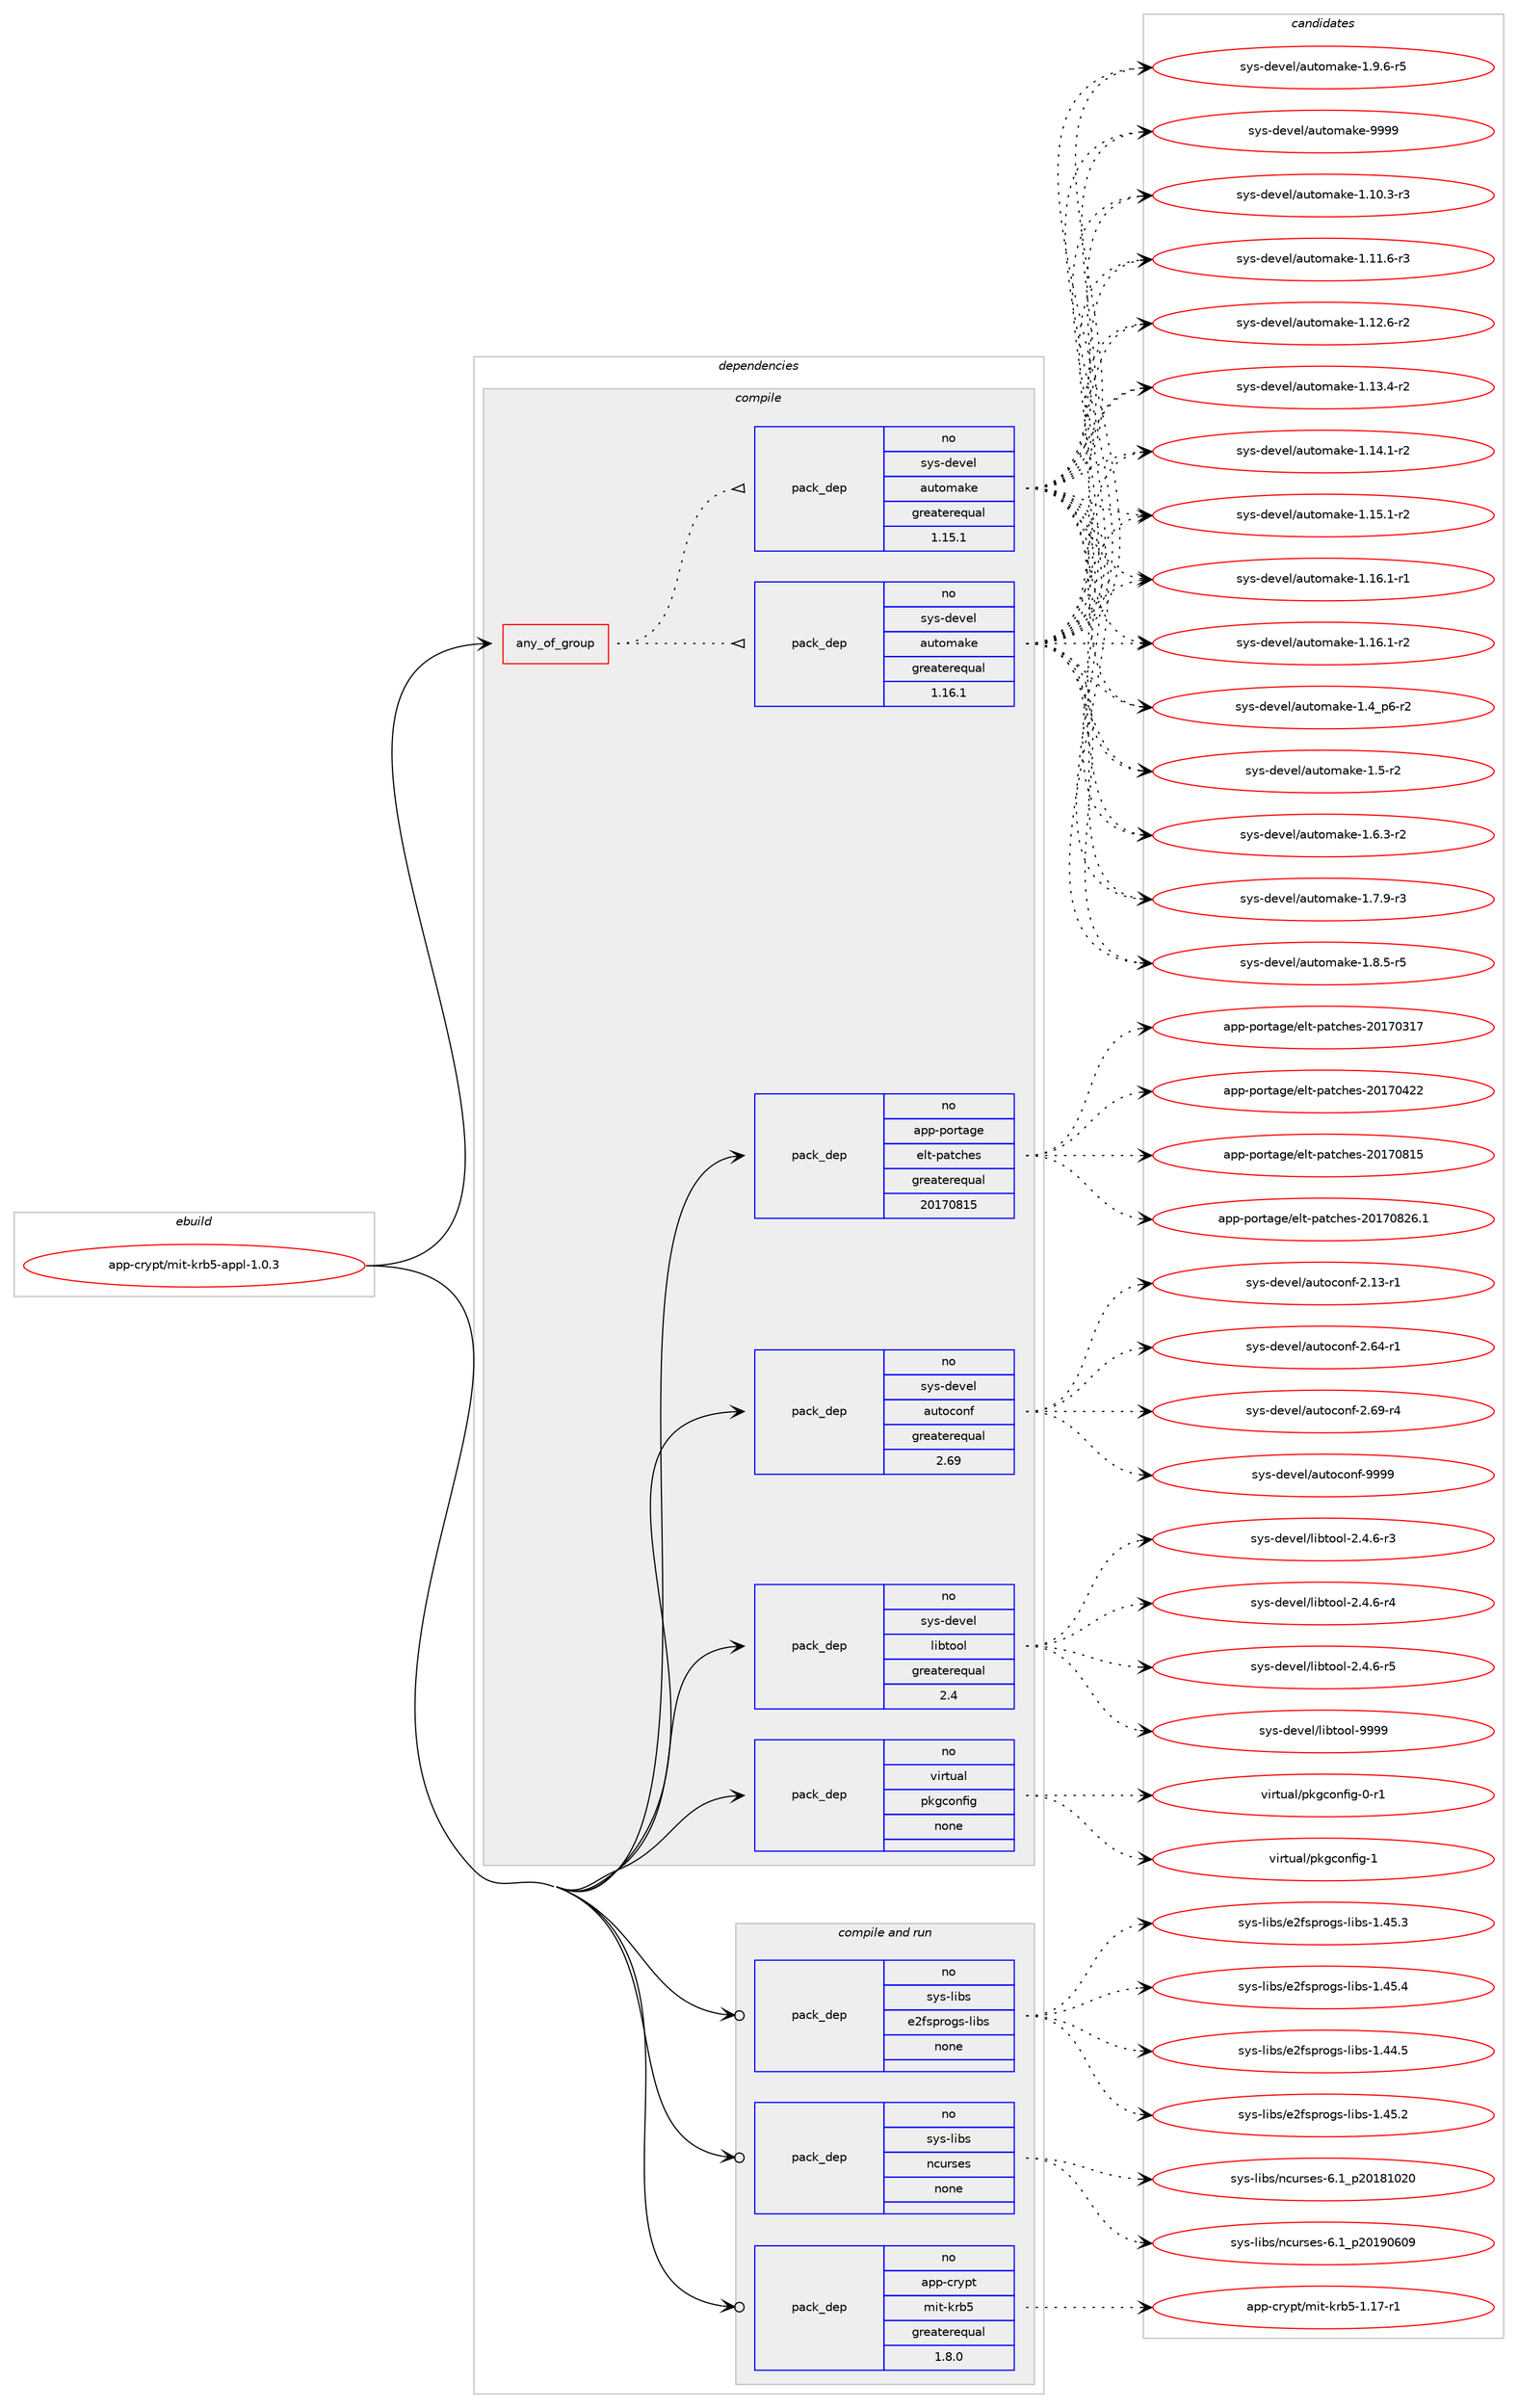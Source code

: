 digraph prolog {

# *************
# Graph options
# *************

newrank=true;
concentrate=true;
compound=true;
graph [rankdir=LR,fontname=Helvetica,fontsize=10,ranksep=1.5];#, ranksep=2.5, nodesep=0.2];
edge  [arrowhead=vee];
node  [fontname=Helvetica,fontsize=10];

# **********
# The ebuild
# **********

subgraph cluster_leftcol {
color=gray;
rank=same;
label=<<i>ebuild</i>>;
id [label="app-crypt/mit-krb5-appl-1.0.3", color=red, width=4, href="../app-crypt/mit-krb5-appl-1.0.3.svg"];
}

# ****************
# The dependencies
# ****************

subgraph cluster_midcol {
color=gray;
label=<<i>dependencies</i>>;
subgraph cluster_compile {
fillcolor="#eeeeee";
style=filled;
label=<<i>compile</i>>;
subgraph any8379 {
dependency477514 [label=<<TABLE BORDER="0" CELLBORDER="1" CELLSPACING="0" CELLPADDING="4"><TR><TD CELLPADDING="10">any_of_group</TD></TR></TABLE>>, shape=none, color=red];subgraph pack354938 {
dependency477515 [label=<<TABLE BORDER="0" CELLBORDER="1" CELLSPACING="0" CELLPADDING="4" WIDTH="220"><TR><TD ROWSPAN="6" CELLPADDING="30">pack_dep</TD></TR><TR><TD WIDTH="110">no</TD></TR><TR><TD>sys-devel</TD></TR><TR><TD>automake</TD></TR><TR><TD>greaterequal</TD></TR><TR><TD>1.16.1</TD></TR></TABLE>>, shape=none, color=blue];
}
dependency477514:e -> dependency477515:w [weight=20,style="dotted",arrowhead="oinv"];
subgraph pack354939 {
dependency477516 [label=<<TABLE BORDER="0" CELLBORDER="1" CELLSPACING="0" CELLPADDING="4" WIDTH="220"><TR><TD ROWSPAN="6" CELLPADDING="30">pack_dep</TD></TR><TR><TD WIDTH="110">no</TD></TR><TR><TD>sys-devel</TD></TR><TR><TD>automake</TD></TR><TR><TD>greaterequal</TD></TR><TR><TD>1.15.1</TD></TR></TABLE>>, shape=none, color=blue];
}
dependency477514:e -> dependency477516:w [weight=20,style="dotted",arrowhead="oinv"];
}
id:e -> dependency477514:w [weight=20,style="solid",arrowhead="vee"];
subgraph pack354940 {
dependency477517 [label=<<TABLE BORDER="0" CELLBORDER="1" CELLSPACING="0" CELLPADDING="4" WIDTH="220"><TR><TD ROWSPAN="6" CELLPADDING="30">pack_dep</TD></TR><TR><TD WIDTH="110">no</TD></TR><TR><TD>app-portage</TD></TR><TR><TD>elt-patches</TD></TR><TR><TD>greaterequal</TD></TR><TR><TD>20170815</TD></TR></TABLE>>, shape=none, color=blue];
}
id:e -> dependency477517:w [weight=20,style="solid",arrowhead="vee"];
subgraph pack354941 {
dependency477518 [label=<<TABLE BORDER="0" CELLBORDER="1" CELLSPACING="0" CELLPADDING="4" WIDTH="220"><TR><TD ROWSPAN="6" CELLPADDING="30">pack_dep</TD></TR><TR><TD WIDTH="110">no</TD></TR><TR><TD>sys-devel</TD></TR><TR><TD>autoconf</TD></TR><TR><TD>greaterequal</TD></TR><TR><TD>2.69</TD></TR></TABLE>>, shape=none, color=blue];
}
id:e -> dependency477518:w [weight=20,style="solid",arrowhead="vee"];
subgraph pack354942 {
dependency477519 [label=<<TABLE BORDER="0" CELLBORDER="1" CELLSPACING="0" CELLPADDING="4" WIDTH="220"><TR><TD ROWSPAN="6" CELLPADDING="30">pack_dep</TD></TR><TR><TD WIDTH="110">no</TD></TR><TR><TD>sys-devel</TD></TR><TR><TD>libtool</TD></TR><TR><TD>greaterequal</TD></TR><TR><TD>2.4</TD></TR></TABLE>>, shape=none, color=blue];
}
id:e -> dependency477519:w [weight=20,style="solid",arrowhead="vee"];
subgraph pack354943 {
dependency477520 [label=<<TABLE BORDER="0" CELLBORDER="1" CELLSPACING="0" CELLPADDING="4" WIDTH="220"><TR><TD ROWSPAN="6" CELLPADDING="30">pack_dep</TD></TR><TR><TD WIDTH="110">no</TD></TR><TR><TD>virtual</TD></TR><TR><TD>pkgconfig</TD></TR><TR><TD>none</TD></TR><TR><TD></TD></TR></TABLE>>, shape=none, color=blue];
}
id:e -> dependency477520:w [weight=20,style="solid",arrowhead="vee"];
}
subgraph cluster_compileandrun {
fillcolor="#eeeeee";
style=filled;
label=<<i>compile and run</i>>;
subgraph pack354944 {
dependency477521 [label=<<TABLE BORDER="0" CELLBORDER="1" CELLSPACING="0" CELLPADDING="4" WIDTH="220"><TR><TD ROWSPAN="6" CELLPADDING="30">pack_dep</TD></TR><TR><TD WIDTH="110">no</TD></TR><TR><TD>app-crypt</TD></TR><TR><TD>mit-krb5</TD></TR><TR><TD>greaterequal</TD></TR><TR><TD>1.8.0</TD></TR></TABLE>>, shape=none, color=blue];
}
id:e -> dependency477521:w [weight=20,style="solid",arrowhead="odotvee"];
subgraph pack354945 {
dependency477522 [label=<<TABLE BORDER="0" CELLBORDER="1" CELLSPACING="0" CELLPADDING="4" WIDTH="220"><TR><TD ROWSPAN="6" CELLPADDING="30">pack_dep</TD></TR><TR><TD WIDTH="110">no</TD></TR><TR><TD>sys-libs</TD></TR><TR><TD>e2fsprogs-libs</TD></TR><TR><TD>none</TD></TR><TR><TD></TD></TR></TABLE>>, shape=none, color=blue];
}
id:e -> dependency477522:w [weight=20,style="solid",arrowhead="odotvee"];
subgraph pack354946 {
dependency477523 [label=<<TABLE BORDER="0" CELLBORDER="1" CELLSPACING="0" CELLPADDING="4" WIDTH="220"><TR><TD ROWSPAN="6" CELLPADDING="30">pack_dep</TD></TR><TR><TD WIDTH="110">no</TD></TR><TR><TD>sys-libs</TD></TR><TR><TD>ncurses</TD></TR><TR><TD>none</TD></TR><TR><TD></TD></TR></TABLE>>, shape=none, color=blue];
}
id:e -> dependency477523:w [weight=20,style="solid",arrowhead="odotvee"];
}
subgraph cluster_run {
fillcolor="#eeeeee";
style=filled;
label=<<i>run</i>>;
}
}

# **************
# The candidates
# **************

subgraph cluster_choices {
rank=same;
color=gray;
label=<<i>candidates</i>>;

subgraph choice354938 {
color=black;
nodesep=1;
choice11512111545100101118101108479711711611110997107101454946494846514511451 [label="sys-devel/automake-1.10.3-r3", color=red, width=4,href="../sys-devel/automake-1.10.3-r3.svg"];
choice11512111545100101118101108479711711611110997107101454946494946544511451 [label="sys-devel/automake-1.11.6-r3", color=red, width=4,href="../sys-devel/automake-1.11.6-r3.svg"];
choice11512111545100101118101108479711711611110997107101454946495046544511450 [label="sys-devel/automake-1.12.6-r2", color=red, width=4,href="../sys-devel/automake-1.12.6-r2.svg"];
choice11512111545100101118101108479711711611110997107101454946495146524511450 [label="sys-devel/automake-1.13.4-r2", color=red, width=4,href="../sys-devel/automake-1.13.4-r2.svg"];
choice11512111545100101118101108479711711611110997107101454946495246494511450 [label="sys-devel/automake-1.14.1-r2", color=red, width=4,href="../sys-devel/automake-1.14.1-r2.svg"];
choice11512111545100101118101108479711711611110997107101454946495346494511450 [label="sys-devel/automake-1.15.1-r2", color=red, width=4,href="../sys-devel/automake-1.15.1-r2.svg"];
choice11512111545100101118101108479711711611110997107101454946495446494511449 [label="sys-devel/automake-1.16.1-r1", color=red, width=4,href="../sys-devel/automake-1.16.1-r1.svg"];
choice11512111545100101118101108479711711611110997107101454946495446494511450 [label="sys-devel/automake-1.16.1-r2", color=red, width=4,href="../sys-devel/automake-1.16.1-r2.svg"];
choice115121115451001011181011084797117116111109971071014549465295112544511450 [label="sys-devel/automake-1.4_p6-r2", color=red, width=4,href="../sys-devel/automake-1.4_p6-r2.svg"];
choice11512111545100101118101108479711711611110997107101454946534511450 [label="sys-devel/automake-1.5-r2", color=red, width=4,href="../sys-devel/automake-1.5-r2.svg"];
choice115121115451001011181011084797117116111109971071014549465446514511450 [label="sys-devel/automake-1.6.3-r2", color=red, width=4,href="../sys-devel/automake-1.6.3-r2.svg"];
choice115121115451001011181011084797117116111109971071014549465546574511451 [label="sys-devel/automake-1.7.9-r3", color=red, width=4,href="../sys-devel/automake-1.7.9-r3.svg"];
choice115121115451001011181011084797117116111109971071014549465646534511453 [label="sys-devel/automake-1.8.5-r5", color=red, width=4,href="../sys-devel/automake-1.8.5-r5.svg"];
choice115121115451001011181011084797117116111109971071014549465746544511453 [label="sys-devel/automake-1.9.6-r5", color=red, width=4,href="../sys-devel/automake-1.9.6-r5.svg"];
choice115121115451001011181011084797117116111109971071014557575757 [label="sys-devel/automake-9999", color=red, width=4,href="../sys-devel/automake-9999.svg"];
dependency477515:e -> choice11512111545100101118101108479711711611110997107101454946494846514511451:w [style=dotted,weight="100"];
dependency477515:e -> choice11512111545100101118101108479711711611110997107101454946494946544511451:w [style=dotted,weight="100"];
dependency477515:e -> choice11512111545100101118101108479711711611110997107101454946495046544511450:w [style=dotted,weight="100"];
dependency477515:e -> choice11512111545100101118101108479711711611110997107101454946495146524511450:w [style=dotted,weight="100"];
dependency477515:e -> choice11512111545100101118101108479711711611110997107101454946495246494511450:w [style=dotted,weight="100"];
dependency477515:e -> choice11512111545100101118101108479711711611110997107101454946495346494511450:w [style=dotted,weight="100"];
dependency477515:e -> choice11512111545100101118101108479711711611110997107101454946495446494511449:w [style=dotted,weight="100"];
dependency477515:e -> choice11512111545100101118101108479711711611110997107101454946495446494511450:w [style=dotted,weight="100"];
dependency477515:e -> choice115121115451001011181011084797117116111109971071014549465295112544511450:w [style=dotted,weight="100"];
dependency477515:e -> choice11512111545100101118101108479711711611110997107101454946534511450:w [style=dotted,weight="100"];
dependency477515:e -> choice115121115451001011181011084797117116111109971071014549465446514511450:w [style=dotted,weight="100"];
dependency477515:e -> choice115121115451001011181011084797117116111109971071014549465546574511451:w [style=dotted,weight="100"];
dependency477515:e -> choice115121115451001011181011084797117116111109971071014549465646534511453:w [style=dotted,weight="100"];
dependency477515:e -> choice115121115451001011181011084797117116111109971071014549465746544511453:w [style=dotted,weight="100"];
dependency477515:e -> choice115121115451001011181011084797117116111109971071014557575757:w [style=dotted,weight="100"];
}
subgraph choice354939 {
color=black;
nodesep=1;
choice11512111545100101118101108479711711611110997107101454946494846514511451 [label="sys-devel/automake-1.10.3-r3", color=red, width=4,href="../sys-devel/automake-1.10.3-r3.svg"];
choice11512111545100101118101108479711711611110997107101454946494946544511451 [label="sys-devel/automake-1.11.6-r3", color=red, width=4,href="../sys-devel/automake-1.11.6-r3.svg"];
choice11512111545100101118101108479711711611110997107101454946495046544511450 [label="sys-devel/automake-1.12.6-r2", color=red, width=4,href="../sys-devel/automake-1.12.6-r2.svg"];
choice11512111545100101118101108479711711611110997107101454946495146524511450 [label="sys-devel/automake-1.13.4-r2", color=red, width=4,href="../sys-devel/automake-1.13.4-r2.svg"];
choice11512111545100101118101108479711711611110997107101454946495246494511450 [label="sys-devel/automake-1.14.1-r2", color=red, width=4,href="../sys-devel/automake-1.14.1-r2.svg"];
choice11512111545100101118101108479711711611110997107101454946495346494511450 [label="sys-devel/automake-1.15.1-r2", color=red, width=4,href="../sys-devel/automake-1.15.1-r2.svg"];
choice11512111545100101118101108479711711611110997107101454946495446494511449 [label="sys-devel/automake-1.16.1-r1", color=red, width=4,href="../sys-devel/automake-1.16.1-r1.svg"];
choice11512111545100101118101108479711711611110997107101454946495446494511450 [label="sys-devel/automake-1.16.1-r2", color=red, width=4,href="../sys-devel/automake-1.16.1-r2.svg"];
choice115121115451001011181011084797117116111109971071014549465295112544511450 [label="sys-devel/automake-1.4_p6-r2", color=red, width=4,href="../sys-devel/automake-1.4_p6-r2.svg"];
choice11512111545100101118101108479711711611110997107101454946534511450 [label="sys-devel/automake-1.5-r2", color=red, width=4,href="../sys-devel/automake-1.5-r2.svg"];
choice115121115451001011181011084797117116111109971071014549465446514511450 [label="sys-devel/automake-1.6.3-r2", color=red, width=4,href="../sys-devel/automake-1.6.3-r2.svg"];
choice115121115451001011181011084797117116111109971071014549465546574511451 [label="sys-devel/automake-1.7.9-r3", color=red, width=4,href="../sys-devel/automake-1.7.9-r3.svg"];
choice115121115451001011181011084797117116111109971071014549465646534511453 [label="sys-devel/automake-1.8.5-r5", color=red, width=4,href="../sys-devel/automake-1.8.5-r5.svg"];
choice115121115451001011181011084797117116111109971071014549465746544511453 [label="sys-devel/automake-1.9.6-r5", color=red, width=4,href="../sys-devel/automake-1.9.6-r5.svg"];
choice115121115451001011181011084797117116111109971071014557575757 [label="sys-devel/automake-9999", color=red, width=4,href="../sys-devel/automake-9999.svg"];
dependency477516:e -> choice11512111545100101118101108479711711611110997107101454946494846514511451:w [style=dotted,weight="100"];
dependency477516:e -> choice11512111545100101118101108479711711611110997107101454946494946544511451:w [style=dotted,weight="100"];
dependency477516:e -> choice11512111545100101118101108479711711611110997107101454946495046544511450:w [style=dotted,weight="100"];
dependency477516:e -> choice11512111545100101118101108479711711611110997107101454946495146524511450:w [style=dotted,weight="100"];
dependency477516:e -> choice11512111545100101118101108479711711611110997107101454946495246494511450:w [style=dotted,weight="100"];
dependency477516:e -> choice11512111545100101118101108479711711611110997107101454946495346494511450:w [style=dotted,weight="100"];
dependency477516:e -> choice11512111545100101118101108479711711611110997107101454946495446494511449:w [style=dotted,weight="100"];
dependency477516:e -> choice11512111545100101118101108479711711611110997107101454946495446494511450:w [style=dotted,weight="100"];
dependency477516:e -> choice115121115451001011181011084797117116111109971071014549465295112544511450:w [style=dotted,weight="100"];
dependency477516:e -> choice11512111545100101118101108479711711611110997107101454946534511450:w [style=dotted,weight="100"];
dependency477516:e -> choice115121115451001011181011084797117116111109971071014549465446514511450:w [style=dotted,weight="100"];
dependency477516:e -> choice115121115451001011181011084797117116111109971071014549465546574511451:w [style=dotted,weight="100"];
dependency477516:e -> choice115121115451001011181011084797117116111109971071014549465646534511453:w [style=dotted,weight="100"];
dependency477516:e -> choice115121115451001011181011084797117116111109971071014549465746544511453:w [style=dotted,weight="100"];
dependency477516:e -> choice115121115451001011181011084797117116111109971071014557575757:w [style=dotted,weight="100"];
}
subgraph choice354940 {
color=black;
nodesep=1;
choice97112112451121111141169710310147101108116451129711699104101115455048495548514955 [label="app-portage/elt-patches-20170317", color=red, width=4,href="../app-portage/elt-patches-20170317.svg"];
choice97112112451121111141169710310147101108116451129711699104101115455048495548525050 [label="app-portage/elt-patches-20170422", color=red, width=4,href="../app-portage/elt-patches-20170422.svg"];
choice97112112451121111141169710310147101108116451129711699104101115455048495548564953 [label="app-portage/elt-patches-20170815", color=red, width=4,href="../app-portage/elt-patches-20170815.svg"];
choice971121124511211111411697103101471011081164511297116991041011154550484955485650544649 [label="app-portage/elt-patches-20170826.1", color=red, width=4,href="../app-portage/elt-patches-20170826.1.svg"];
dependency477517:e -> choice97112112451121111141169710310147101108116451129711699104101115455048495548514955:w [style=dotted,weight="100"];
dependency477517:e -> choice97112112451121111141169710310147101108116451129711699104101115455048495548525050:w [style=dotted,weight="100"];
dependency477517:e -> choice97112112451121111141169710310147101108116451129711699104101115455048495548564953:w [style=dotted,weight="100"];
dependency477517:e -> choice971121124511211111411697103101471011081164511297116991041011154550484955485650544649:w [style=dotted,weight="100"];
}
subgraph choice354941 {
color=black;
nodesep=1;
choice1151211154510010111810110847971171161119911111010245504649514511449 [label="sys-devel/autoconf-2.13-r1", color=red, width=4,href="../sys-devel/autoconf-2.13-r1.svg"];
choice1151211154510010111810110847971171161119911111010245504654524511449 [label="sys-devel/autoconf-2.64-r1", color=red, width=4,href="../sys-devel/autoconf-2.64-r1.svg"];
choice1151211154510010111810110847971171161119911111010245504654574511452 [label="sys-devel/autoconf-2.69-r4", color=red, width=4,href="../sys-devel/autoconf-2.69-r4.svg"];
choice115121115451001011181011084797117116111991111101024557575757 [label="sys-devel/autoconf-9999", color=red, width=4,href="../sys-devel/autoconf-9999.svg"];
dependency477518:e -> choice1151211154510010111810110847971171161119911111010245504649514511449:w [style=dotted,weight="100"];
dependency477518:e -> choice1151211154510010111810110847971171161119911111010245504654524511449:w [style=dotted,weight="100"];
dependency477518:e -> choice1151211154510010111810110847971171161119911111010245504654574511452:w [style=dotted,weight="100"];
dependency477518:e -> choice115121115451001011181011084797117116111991111101024557575757:w [style=dotted,weight="100"];
}
subgraph choice354942 {
color=black;
nodesep=1;
choice1151211154510010111810110847108105981161111111084550465246544511451 [label="sys-devel/libtool-2.4.6-r3", color=red, width=4,href="../sys-devel/libtool-2.4.6-r3.svg"];
choice1151211154510010111810110847108105981161111111084550465246544511452 [label="sys-devel/libtool-2.4.6-r4", color=red, width=4,href="../sys-devel/libtool-2.4.6-r4.svg"];
choice1151211154510010111810110847108105981161111111084550465246544511453 [label="sys-devel/libtool-2.4.6-r5", color=red, width=4,href="../sys-devel/libtool-2.4.6-r5.svg"];
choice1151211154510010111810110847108105981161111111084557575757 [label="sys-devel/libtool-9999", color=red, width=4,href="../sys-devel/libtool-9999.svg"];
dependency477519:e -> choice1151211154510010111810110847108105981161111111084550465246544511451:w [style=dotted,weight="100"];
dependency477519:e -> choice1151211154510010111810110847108105981161111111084550465246544511452:w [style=dotted,weight="100"];
dependency477519:e -> choice1151211154510010111810110847108105981161111111084550465246544511453:w [style=dotted,weight="100"];
dependency477519:e -> choice1151211154510010111810110847108105981161111111084557575757:w [style=dotted,weight="100"];
}
subgraph choice354943 {
color=black;
nodesep=1;
choice11810511411611797108471121071039911111010210510345484511449 [label="virtual/pkgconfig-0-r1", color=red, width=4,href="../virtual/pkgconfig-0-r1.svg"];
choice1181051141161179710847112107103991111101021051034549 [label="virtual/pkgconfig-1", color=red, width=4,href="../virtual/pkgconfig-1.svg"];
dependency477520:e -> choice11810511411611797108471121071039911111010210510345484511449:w [style=dotted,weight="100"];
dependency477520:e -> choice1181051141161179710847112107103991111101021051034549:w [style=dotted,weight="100"];
}
subgraph choice354944 {
color=black;
nodesep=1;
choice9711211245991141211121164710910511645107114985345494649554511449 [label="app-crypt/mit-krb5-1.17-r1", color=red, width=4,href="../app-crypt/mit-krb5-1.17-r1.svg"];
dependency477521:e -> choice9711211245991141211121164710910511645107114985345494649554511449:w [style=dotted,weight="100"];
}
subgraph choice354945 {
color=black;
nodesep=1;
choice11512111545108105981154710150102115112114111103115451081059811545494652524653 [label="sys-libs/e2fsprogs-libs-1.44.5", color=red, width=4,href="../sys-libs/e2fsprogs-libs-1.44.5.svg"];
choice11512111545108105981154710150102115112114111103115451081059811545494652534650 [label="sys-libs/e2fsprogs-libs-1.45.2", color=red, width=4,href="../sys-libs/e2fsprogs-libs-1.45.2.svg"];
choice11512111545108105981154710150102115112114111103115451081059811545494652534651 [label="sys-libs/e2fsprogs-libs-1.45.3", color=red, width=4,href="../sys-libs/e2fsprogs-libs-1.45.3.svg"];
choice11512111545108105981154710150102115112114111103115451081059811545494652534652 [label="sys-libs/e2fsprogs-libs-1.45.4", color=red, width=4,href="../sys-libs/e2fsprogs-libs-1.45.4.svg"];
dependency477522:e -> choice11512111545108105981154710150102115112114111103115451081059811545494652524653:w [style=dotted,weight="100"];
dependency477522:e -> choice11512111545108105981154710150102115112114111103115451081059811545494652534650:w [style=dotted,weight="100"];
dependency477522:e -> choice11512111545108105981154710150102115112114111103115451081059811545494652534651:w [style=dotted,weight="100"];
dependency477522:e -> choice11512111545108105981154710150102115112114111103115451081059811545494652534652:w [style=dotted,weight="100"];
}
subgraph choice354946 {
color=black;
nodesep=1;
choice1151211154510810598115471109911711411510111545544649951125048495649485048 [label="sys-libs/ncurses-6.1_p20181020", color=red, width=4,href="../sys-libs/ncurses-6.1_p20181020.svg"];
choice1151211154510810598115471109911711411510111545544649951125048495748544857 [label="sys-libs/ncurses-6.1_p20190609", color=red, width=4,href="../sys-libs/ncurses-6.1_p20190609.svg"];
dependency477523:e -> choice1151211154510810598115471109911711411510111545544649951125048495649485048:w [style=dotted,weight="100"];
dependency477523:e -> choice1151211154510810598115471109911711411510111545544649951125048495748544857:w [style=dotted,weight="100"];
}
}

}

